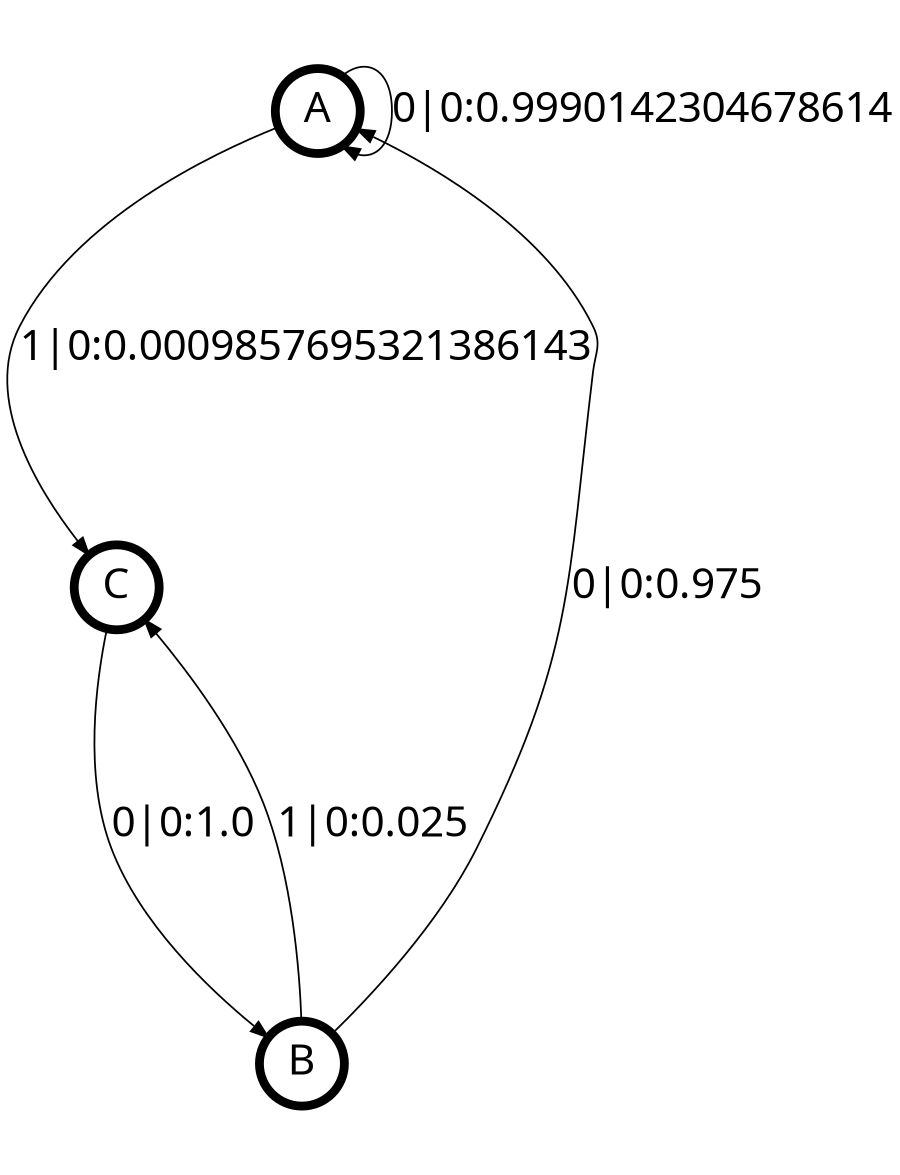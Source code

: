 digraph  {
size = "6,8.5";
ratio = "fill";
node
[shape = circle];
node [fontsize = 24];
node [penwidth = 5];
edge [fontsize = 24];
node [fontname = "CMU Serif Roman"];
graph [fontname = "CMU Serif Roman"];
edge [fontname = "CMU Serif Roman"];
A -> A [label = "0|0:0.9990142304678614\l"];
A -> C [label = "1|0:0.0009857695321386143\l"];
B -> A [label = "0|0:0.975\l"];
B -> C [label = "1|0:0.025\l"];
C -> B [label = "0|0:1.0\l"];
}
